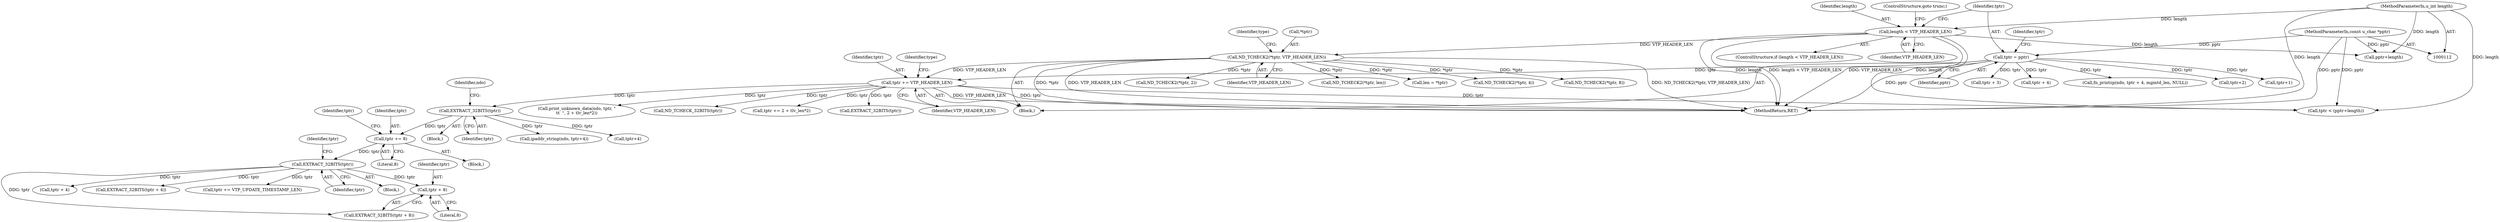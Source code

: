 digraph "0_tcpdump_ae83295915d08a854de27a88efac5dd7353e6d3f@pointer" {
"1000258" [label="(Call,tptr + 8)"];
"1000250" [label="(Call,EXTRACT_32BITS(tptr))"];
"1000237" [label="(Call,tptr += 8)"];
"1000230" [label="(Call,EXTRACT_32BITS(tptr))"];
"1000213" [label="(Call,tptr += VTP_HEADER_LEN)"];
"1000132" [label="(Call,ND_TCHECK2(*tptr, VTP_HEADER_LEN))"];
"1000125" [label="(Call,length < VTP_HEADER_LEN)"];
"1000115" [label="(MethodParameterIn,u_int length)"];
"1000129" [label="(Call,tptr = pptr)"];
"1000114" [label="(MethodParameterIn,const u_char *pptr)"];
"1000255" [label="(Identifier,tptr)"];
"1000258" [label="(Call,tptr + 8)"];
"1000116" [label="(Block,)"];
"1000133" [label="(Call,*tptr)"];
"1000124" [label="(ControlStructure,if (length < VTP_HEADER_LEN))"];
"1000173" [label="(Call,tptr + 3)"];
"1000194" [label="(Call,tptr + 4)"];
"1000610" [label="(Call,ND_TCHECK2(*tptr, 4))"];
"1000192" [label="(Call,fn_printzp(ndo, tptr + 4, mgmtd_len, NULL))"];
"1000254" [label="(Call,tptr + 4)"];
"1000239" [label="(Literal,8)"];
"1000114" [label="(MethodParameterIn,const u_char *pptr)"];
"1000137" [label="(Identifier,type)"];
"1000128" [label="(ControlStructure,goto trunc;)"];
"1000220" [label="(Call,ND_TCHECK2(*tptr, 8))"];
"1000584" [label="(Call,print_unknown_data(ndo, tptr, \"\n\t\t  \", 2 + tlv_len*2))"];
"1000218" [label="(Block,)"];
"1000134" [label="(Identifier,tptr)"];
"1000210" [label="(Call,tptr+2)"];
"1000295" [label="(Call,ND_TCHECK_32BITS(tptr))"];
"1000125" [label="(Call,length < VTP_HEADER_LEN)"];
"1000253" [label="(Call,EXTRACT_32BITS(tptr + 4))"];
"1000115" [label="(MethodParameterIn,u_int length)"];
"1000632" [label="(MethodReturn,RET)"];
"1000230" [label="(Call,EXTRACT_32BITS(tptr))"];
"1000257" [label="(Call,EXTRACT_32BITS(tptr + 8))"];
"1000261" [label="(Call,tptr += VTP_UPDATE_TIMESTAMP_LEN)"];
"1000251" [label="(Identifier,tptr)"];
"1000250" [label="(Call,EXTRACT_32BITS(tptr))"];
"1000129" [label="(Call,tptr = pptr)"];
"1000217" [label="(Identifier,type)"];
"1000234" [label="(Call,tptr+4)"];
"1000214" [label="(Identifier,tptr)"];
"1000442" [label="(Call,ND_TCHECK2(*tptr, 2))"];
"1000127" [label="(Identifier,VTP_HEADER_LEN)"];
"1000126" [label="(Identifier,length)"];
"1000130" [label="(Identifier,tptr)"];
"1000229" [label="(Block,)"];
"1000601" [label="(Call,tptr += 2 + tlv_len*2)"];
"1000259" [label="(Identifier,tptr)"];
"1000249" [label="(Block,)"];
"1000213" [label="(Call,tptr += VTP_HEADER_LEN)"];
"1000233" [label="(Identifier,ndo)"];
"1000135" [label="(Identifier,VTP_HEADER_LEN)"];
"1000619" [label="(Call,EXTRACT_32BITS(tptr))"];
"1000231" [label="(Identifier,tptr)"];
"1000260" [label="(Literal,8)"];
"1000139" [label="(Call,tptr+1)"];
"1000242" [label="(Identifier,tptr)"];
"1000215" [label="(Identifier,VTP_HEADER_LEN)"];
"1000237" [label="(Call,tptr += 8)"];
"1000238" [label="(Identifier,tptr)"];
"1000132" [label="(Call,ND_TCHECK2(*tptr, VTP_HEADER_LEN))"];
"1000232" [label="(Call,ipaddr_string(ndo, tptr+4))"];
"1000325" [label="(Call,ND_TCHECK2(*tptr, len))"];
"1000308" [label="(Call,tptr < (pptr+length))"];
"1000316" [label="(Call,len = *tptr)"];
"1000131" [label="(Identifier,pptr)"];
"1000310" [label="(Call,pptr+length)"];
"1000258" -> "1000257"  [label="AST: "];
"1000258" -> "1000260"  [label="CFG: "];
"1000259" -> "1000258"  [label="AST: "];
"1000260" -> "1000258"  [label="AST: "];
"1000257" -> "1000258"  [label="CFG: "];
"1000250" -> "1000258"  [label="DDG: tptr"];
"1000250" -> "1000249"  [label="AST: "];
"1000250" -> "1000251"  [label="CFG: "];
"1000251" -> "1000250"  [label="AST: "];
"1000255" -> "1000250"  [label="CFG: "];
"1000237" -> "1000250"  [label="DDG: tptr"];
"1000250" -> "1000253"  [label="DDG: tptr"];
"1000250" -> "1000254"  [label="DDG: tptr"];
"1000250" -> "1000257"  [label="DDG: tptr"];
"1000250" -> "1000261"  [label="DDG: tptr"];
"1000237" -> "1000218"  [label="AST: "];
"1000237" -> "1000239"  [label="CFG: "];
"1000238" -> "1000237"  [label="AST: "];
"1000239" -> "1000237"  [label="AST: "];
"1000242" -> "1000237"  [label="CFG: "];
"1000230" -> "1000237"  [label="DDG: tptr"];
"1000230" -> "1000229"  [label="AST: "];
"1000230" -> "1000231"  [label="CFG: "];
"1000231" -> "1000230"  [label="AST: "];
"1000233" -> "1000230"  [label="CFG: "];
"1000213" -> "1000230"  [label="DDG: tptr"];
"1000230" -> "1000232"  [label="DDG: tptr"];
"1000230" -> "1000234"  [label="DDG: tptr"];
"1000213" -> "1000116"  [label="AST: "];
"1000213" -> "1000215"  [label="CFG: "];
"1000214" -> "1000213"  [label="AST: "];
"1000215" -> "1000213"  [label="AST: "];
"1000217" -> "1000213"  [label="CFG: "];
"1000213" -> "1000632"  [label="DDG: tptr"];
"1000213" -> "1000632"  [label="DDG: VTP_HEADER_LEN"];
"1000132" -> "1000213"  [label="DDG: VTP_HEADER_LEN"];
"1000129" -> "1000213"  [label="DDG: tptr"];
"1000213" -> "1000295"  [label="DDG: tptr"];
"1000213" -> "1000308"  [label="DDG: tptr"];
"1000213" -> "1000584"  [label="DDG: tptr"];
"1000213" -> "1000601"  [label="DDG: tptr"];
"1000213" -> "1000619"  [label="DDG: tptr"];
"1000132" -> "1000116"  [label="AST: "];
"1000132" -> "1000135"  [label="CFG: "];
"1000133" -> "1000132"  [label="AST: "];
"1000135" -> "1000132"  [label="AST: "];
"1000137" -> "1000132"  [label="CFG: "];
"1000132" -> "1000632"  [label="DDG: ND_TCHECK2(*tptr, VTP_HEADER_LEN)"];
"1000132" -> "1000632"  [label="DDG: *tptr"];
"1000132" -> "1000632"  [label="DDG: VTP_HEADER_LEN"];
"1000125" -> "1000132"  [label="DDG: VTP_HEADER_LEN"];
"1000132" -> "1000220"  [label="DDG: *tptr"];
"1000132" -> "1000316"  [label="DDG: *tptr"];
"1000132" -> "1000325"  [label="DDG: *tptr"];
"1000132" -> "1000442"  [label="DDG: *tptr"];
"1000132" -> "1000610"  [label="DDG: *tptr"];
"1000125" -> "1000124"  [label="AST: "];
"1000125" -> "1000127"  [label="CFG: "];
"1000126" -> "1000125"  [label="AST: "];
"1000127" -> "1000125"  [label="AST: "];
"1000128" -> "1000125"  [label="CFG: "];
"1000130" -> "1000125"  [label="CFG: "];
"1000125" -> "1000632"  [label="DDG: length"];
"1000125" -> "1000632"  [label="DDG: length < VTP_HEADER_LEN"];
"1000125" -> "1000632"  [label="DDG: VTP_HEADER_LEN"];
"1000115" -> "1000125"  [label="DDG: length"];
"1000125" -> "1000308"  [label="DDG: length"];
"1000125" -> "1000310"  [label="DDG: length"];
"1000115" -> "1000112"  [label="AST: "];
"1000115" -> "1000632"  [label="DDG: length"];
"1000115" -> "1000308"  [label="DDG: length"];
"1000115" -> "1000310"  [label="DDG: length"];
"1000129" -> "1000116"  [label="AST: "];
"1000129" -> "1000131"  [label="CFG: "];
"1000130" -> "1000129"  [label="AST: "];
"1000131" -> "1000129"  [label="AST: "];
"1000134" -> "1000129"  [label="CFG: "];
"1000129" -> "1000632"  [label="DDG: pptr"];
"1000114" -> "1000129"  [label="DDG: pptr"];
"1000129" -> "1000139"  [label="DDG: tptr"];
"1000129" -> "1000173"  [label="DDG: tptr"];
"1000129" -> "1000192"  [label="DDG: tptr"];
"1000129" -> "1000194"  [label="DDG: tptr"];
"1000129" -> "1000210"  [label="DDG: tptr"];
"1000114" -> "1000112"  [label="AST: "];
"1000114" -> "1000632"  [label="DDG: pptr"];
"1000114" -> "1000308"  [label="DDG: pptr"];
"1000114" -> "1000310"  [label="DDG: pptr"];
}
